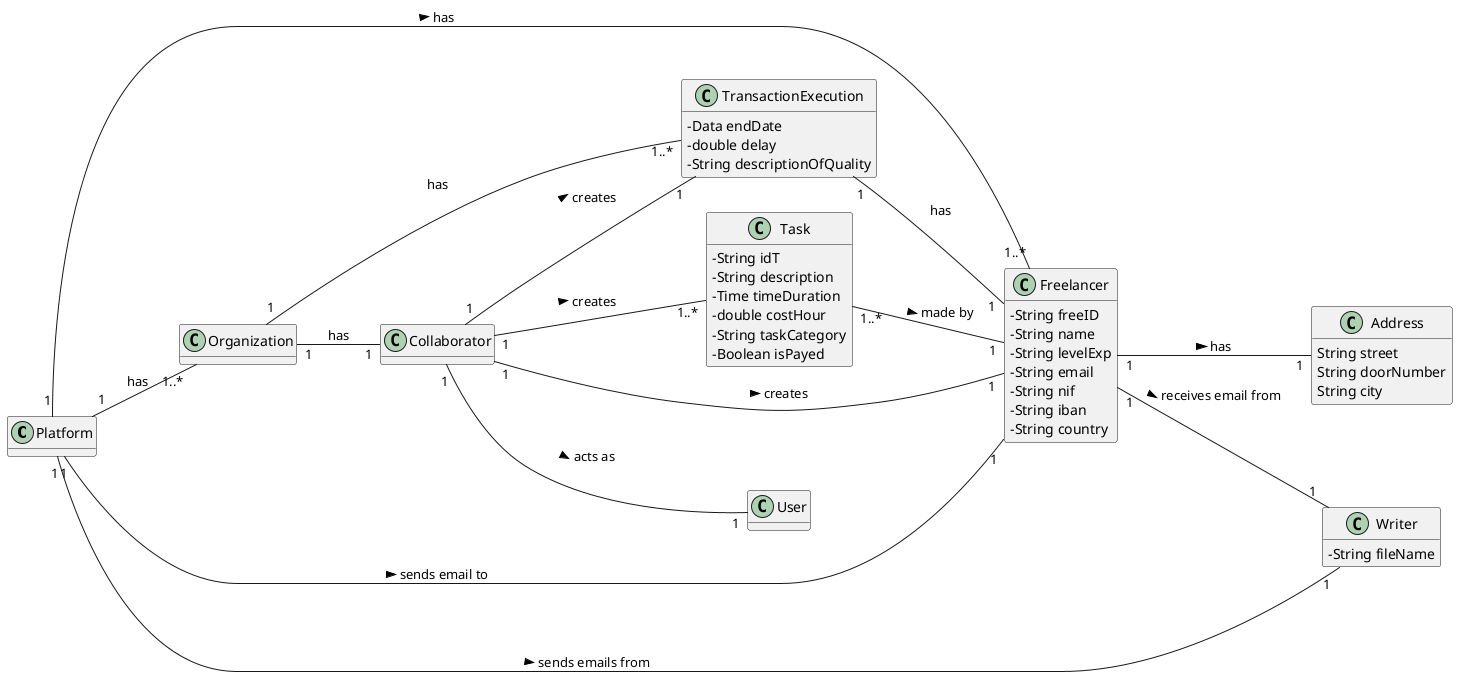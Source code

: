 @startuml
skinparam classAttributeIconSize 0
hide methods
left to right direction

class Platform{
}
class Address{
  String street
  String doorNumber
  String city
}
class Freelancer {
  -String freeID
  -String name
  -String levelExp
  -String email
  -String nif
  -String iban
  -String country
}


class Task {
  -String idT
  -String description
  -Time timeDuration
  -double costHour
  -String taskCategory
  -Boolean isPayed
}

class User {
}



class TransactionExecution{
  -Data endDate
  -double delay
  -String descriptionOfQuality
  }

class Writer{
  -String fileName
  }



Freelancer "1" -- "1" Address: has >
Freelancer "1" -- "1" Writer: receives email from >

Task "1..*" -- "1" Freelancer: made by >



Platform "1" -- "1..*" Freelancer: has >
Platform "1" -- "1" Freelancer: sends email to >
Platform "1" -- "1" Writer : sends emails from >
Platform "1" -- "1..*" Organization: has



Organization "1" -- "1..*" TransactionExecution : has
Organization "1" -- "1" Collaborator: has




Collaborator "1" -- "1" Freelancer: creates >
Collaborator "1" -- "1..*" Task: creates >
Collaborator "1" -- "1" User: acts as >
Collaborator "1" -- "1" TransactionExecution: creates >


TransactionExecution "1" -- "1" Freelancer:has








@enduml

